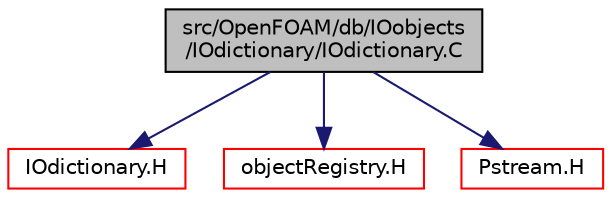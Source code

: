 digraph "src/OpenFOAM/db/IOobjects/IOdictionary/IOdictionary.C"
{
  bgcolor="transparent";
  edge [fontname="Helvetica",fontsize="10",labelfontname="Helvetica",labelfontsize="10"];
  node [fontname="Helvetica",fontsize="10",shape=record];
  Node1 [label="src/OpenFOAM/db/IOobjects\l/IOdictionary/IOdictionary.C",height=0.2,width=0.4,color="black", fillcolor="grey75", style="filled", fontcolor="black"];
  Node1 -> Node2 [color="midnightblue",fontsize="10",style="solid",fontname="Helvetica"];
  Node2 [label="IOdictionary.H",height=0.2,width=0.4,color="red",URL="$a07884.html"];
  Node1 -> Node3 [color="midnightblue",fontsize="10",style="solid",fontname="Helvetica"];
  Node3 [label="objectRegistry.H",height=0.2,width=0.4,color="red",URL="$a07959.html"];
  Node1 -> Node4 [color="midnightblue",fontsize="10",style="solid",fontname="Helvetica"];
  Node4 [label="Pstream.H",height=0.2,width=0.4,color="red",URL="$a07921.html"];
}
